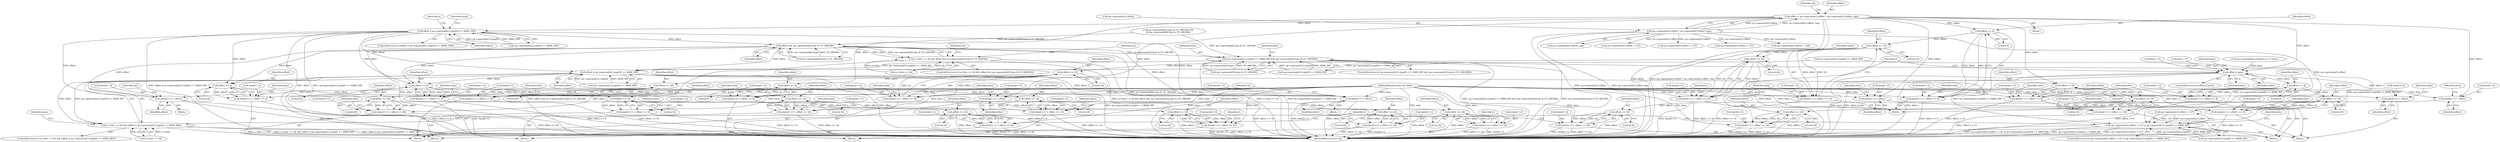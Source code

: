 digraph "0_radare2_f17bfd9f1da05f30f23a4dd05e9d2363e1406948@API" {
"1002012" [label="(Call,offset = op->operands[1].offset * op->operands[1].offset_sign)"];
"1002014" [label="(Call,op->operands[1].offset * op->operands[1].offset_sign)"];
"1002090" [label="(Call,data[l++] = offset)"];
"1002101" [label="(Call,offset >> 8)"];
"1002096" [label="(Call,data[l++] = offset >> 8)"];
"1002109" [label="(Call,offset >> 16)"];
"1002104" [label="(Call,data[l++] = offset >> 16)"];
"1002117" [label="(Call,offset >> 24)"];
"1002112" [label="(Call,data[l++] = offset >> 24)"];
"1002132" [label="(Call,offset >> 32)"];
"1002127" [label="(Call,data[l++] = offset >> 32)"];
"1002140" [label="(Call,offset >> 40)"];
"1002135" [label="(Call,data[l++] = offset >> 40)"];
"1002148" [label="(Call,offset >> 48)"];
"1002143" [label="(Call,data[l++] = offset >> 48)"];
"1002156" [label="(Call,offset >> 54)"];
"1002151" [label="(Call,data[l++] = offset >> 54)"];
"1002321" [label="(Call,data[l++] = offset)"];
"1002332" [label="(Call,offset >> 8)"];
"1002327" [label="(Call,data[l++] = offset >> 8)"];
"1002340" [label="(Call,offset >> 16)"];
"1002335" [label="(Call,data[l++] = offset >> 16)"];
"1002348" [label="(Call,offset >> 24)"];
"1002343" [label="(Call,data[l++] = offset >> 24)"];
"1002596" [label="(Call,data[l++] = offset)"];
"1002607" [label="(Call,offset >> 8)"];
"1002602" [label="(Call,data[l++] = offset >> 8)"];
"1002615" [label="(Call,offset >> 16)"];
"1002610" [label="(Call,data[l++] = offset >> 16)"];
"1002623" [label="(Call,offset >> 24)"];
"1002618" [label="(Call,data[l++] = offset >> 24)"];
"1002737" [label="(Call,offset || base)"];
"1002741" [label="(Call,data[l++] = offset)"];
"1002752" [label="(Call,offset >> 8)"];
"1002747" [label="(Call,data[l++] = offset >> 8)"];
"1002760" [label="(Call,offset >> 16)"];
"1002755" [label="(Call,data[l++] = offset >> 16)"];
"1002768" [label="(Call,offset >> 24)"];
"1002763" [label="(Call,data[l++] = offset >> 24)"];
"1002831" [label="(Call,offset || op->operands[1].regs[0] == X86R_EBP)"];
"1002869" [label="(Call,offset && op->operands[0].type & OT_QWORD)"];
"1002863" [label="(Call,a->bits == 64 && offset && op->operands[0].type & OT_QWORD)"];
"1003004" [label="(Call,op->operands[1].regs[0] == X86R_RIP && (op->operands[0].type & OT_QWORD))"];
"1003147" [label="(Call,offset || op->operands[1].regs[0] == X86R_RIP)"];
"1003141" [label="(Call,a->bits == 64 && (offset || op->operands[1].regs[0] == X86R_RIP))"];
"1003161" [label="(Call,data[l++] = offset)"];
"1003168" [label="(Call,op->operands[1].offset > 127 || op->operands[1].regs[0] == X86R_RIP)"];
"1003195" [label="(Call,offset >> 8)"];
"1003190" [label="(Call,data[l++] = offset >> 8)"];
"1003203" [label="(Call,offset >> 16)"];
"1003198" [label="(Call,data[l++] = offset >> 16)"];
"1003211" [label="(Call,offset >> 24)"];
"1003206" [label="(Call,data[l++] = offset >> 24)"];
"1003086" [label="(Call,data[l++] = offset)"];
"1003120" [label="(Call,offset >> 8)"];
"1003115" [label="(Call,data[l++] = offset >> 8)"];
"1003128" [label="(Call,offset >> 16)"];
"1003123" [label="(Call,data[l++] = offset >> 16)"];
"1003136" [label="(Call,offset >> 24)"];
"1003131" [label="(Call,data[l++] = offset >> 24)"];
"1002150" [label="(Literal,48)"];
"1002132" [label="(Call,offset >> 32)"];
"1002127" [label="(Call,data[l++] = offset >> 32)"];
"1003036" [label="(Identifier,data)"];
"1002142" [label="(Literal,40)"];
"1003133" [label="(Identifier,data)"];
"1002342" [label="(Literal,16)"];
"1002158" [label="(Literal,54)"];
"1002152" [label="(Call,data[l++])"];
"1002755" [label="(Call,data[l++] = offset >> 16)"];
"1002447" [label="(Call,op->operands[1].type & OT_QWORD &&\n\t\t\t\top->operands[0].type & OT_QWORD)"];
"1002620" [label="(Identifier,data)"];
"1003211" [label="(Call,offset >> 24)"];
"1002140" [label="(Call,offset >> 40)"];
"1002145" [label="(Identifier,data)"];
"1003016" [label="(Call,op->operands[0].type & OT_QWORD)"];
"1002846" [label="(Identifier,mod)"];
"1003161" [label="(Call,data[l++] = offset)"];
"1003166" [label="(Identifier,offset)"];
"1002831" [label="(Call,offset || op->operands[1].regs[0] == X86R_EBP)"];
"1002611" [label="(Call,data[l++])"];
"1002870" [label="(Identifier,offset)"];
"1003207" [label="(Call,data[l++])"];
"1003087" [label="(Call,data[l++])"];
"1002757" [label="(Identifier,data)"];
"1003208" [label="(Identifier,data)"];
"1002737" [label="(Call,offset || base)"];
"1002336" [label="(Call,data[l++])"];
"1002335" [label="(Call,data[l++] = offset >> 16)"];
"1002756" [label="(Call,data[l++])"];
"1003005" [label="(Call,op->operands[1].regs[0] == X86R_RIP)"];
"1002754" [label="(Literal,8)"];
"1001997" [label="(Block,)"];
"1002118" [label="(Identifier,offset)"];
"1003189" [label="(Block,)"];
"1002329" [label="(Identifier,data)"];
"1002548" [label="(Block,)"];
"1003086" [label="(Call,data[l++] = offset)"];
"1002321" [label="(Call,data[l++] = offset)"];
"1002109" [label="(Call,offset >> 16)"];
"1002597" [label="(Call,data[l++])"];
"1002350" [label="(Literal,24)"];
"1002349" [label="(Identifier,offset)"];
"1002012" [label="(Call,offset = op->operands[1].offset * op->operands[1].offset_sign)"];
"1002608" [label="(Identifier,offset)"];
"1002157" [label="(Identifier,offset)"];
"1002623" [label="(Call,offset >> 24)"];
"1002864" [label="(Call,a->bits == 64)"];
"1002143" [label="(Call,data[l++] = offset >> 48)"];
"1003199" [label="(Call,data[l++])"];
"1002148" [label="(Call,offset >> 48)"];
"1002102" [label="(Identifier,offset)"];
"1002772" [label="(Identifier,l)"];
"1002871" [label="(Call,op->operands[0].type & OT_QWORD)"];
"1002051" [label="(Block,)"];
"1003028" [label="(Identifier,data)"];
"1002334" [label="(Literal,8)"];
"1002760" [label="(Call,offset >> 16)"];
"1002337" [label="(Identifier,data)"];
"1002769" [label="(Identifier,offset)"];
"1003120" [label="(Call,offset >> 8)"];
"1002160" [label="(Identifier,l)"];
"1002604" [label="(Identifier,data)"];
"1002110" [label="(Identifier,offset)"];
"1003149" [label="(Call,op->operands[1].regs[0] == X86R_RIP)"];
"1002736" [label="(ControlStructure,if (offset || base))"];
"1003116" [label="(Call,data[l++])"];
"1003132" [label="(Call,data[l++])"];
"1003216" [label="(MethodReturn,static int)"];
"1002746" [label="(Identifier,offset)"];
"1002105" [label="(Call,data[l++])"];
"1003160" [label="(Block,)"];
"1002333" [label="(Identifier,offset)"];
"1002332" [label="(Call,offset >> 8)"];
"1003137" [label="(Identifier,offset)"];
"1002326" [label="(Identifier,offset)"];
"1003130" [label="(Literal,16)"];
"1002104" [label="(Call,data[l++] = offset >> 16)"];
"1000120" [label="(Call,base = 0)"];
"1002741" [label="(Call,data[l++] = offset)"];
"1003197" [label="(Literal,8)"];
"1002119" [label="(Literal,24)"];
"1002618" [label="(Call,data[l++] = offset >> 24)"];
"1002113" [label="(Call,data[l++])"];
"1002328" [label="(Call,data[l++])"];
"1002882" [label="(Call,op->operands[1].regs[0] == X86R_RIP)"];
"1002747" [label="(Call,data[l++] = offset >> 8)"];
"1002144" [label="(Call,data[l++])"];
"1002101" [label="(Call,offset >> 8)"];
"1003167" [label="(ControlStructure,if (op->operands[1].offset > 127 || op->operands[1].regs[0] == X86R_RIP))"];
"1002134" [label="(Literal,32)"];
"1002887" [label="(Identifier,op)"];
"1002111" [label="(Literal,16)"];
"1002866" [label="(Identifier,a)"];
"1003168" [label="(Call,op->operands[1].offset > 127 || op->operands[1].regs[0] == X86R_RIP)"];
"1002156" [label="(Call,offset >> 54)"];
"1002596" [label="(Call,data[l++] = offset)"];
"1002327" [label="(Call,data[l++] = offset >> 8)"];
"1002022" [label="(Call,op->operands[1].offset_sign)"];
"1002103" [label="(Literal,8)"];
"1002149" [label="(Identifier,offset)"];
"1003128" [label="(Call,offset >> 16)"];
"1002610" [label="(Call,data[l++] = offset >> 16)"];
"1002348" [label="(Call,offset >> 24)"];
"1002743" [label="(Identifier,data)"];
"1003212" [label="(Identifier,offset)"];
"1002763" [label="(Call,data[l++] = offset >> 24)"];
"1002266" [label="(Block,)"];
"1002153" [label="(Identifier,data)"];
"1002097" [label="(Call,data[l++])"];
"1003205" [label="(Literal,16)"];
"1002609" [label="(Literal,8)"];
"1002616" [label="(Identifier,offset)"];
"1003142" [label="(Call,a->bits == 64)"];
"1002345" [label="(Identifier,data)"];
"1003192" [label="(Identifier,data)"];
"1003190" [label="(Call,data[l++] = offset >> 8)"];
"1003198" [label="(Call,data[l++] = offset >> 16)"];
"1002128" [label="(Call,data[l++])"];
"1002117" [label="(Call,offset >> 24)"];
"1003114" [label="(Block,)"];
"1003098" [label="(Identifier,op)"];
"1000104" [label="(MethodParameterIn,ut8 *data)"];
"1002862" [label="(ControlStructure,if (a->bits == 64 && offset && op->operands[0].type & OT_QWORD))"];
"1003131" [label="(Call,data[l++] = offset >> 24)"];
"1002830" [label="(ControlStructure,if (offset || op->operands[1].regs[0] == X86R_EBP))"];
"1002753" [label="(Identifier,offset)"];
"1002958" [label="(Call,op->operands[1].offset > 127)"];
"1002114" [label="(Identifier,data)"];
"1002740" [label="(Block,)"];
"1002619" [label="(Call,data[l++])"];
"1002340" [label="(Call,offset >> 16)"];
"1003162" [label="(Call,data[l++])"];
"1003121" [label="(Identifier,offset)"];
"1002742" [label="(Call,data[l++])"];
"1002126" [label="(Block,)"];
"1002136" [label="(Call,data[l++])"];
"1002738" [label="(Identifier,offset)"];
"1003203" [label="(Call,offset >> 16)"];
"1002322" [label="(Call,data[l++])"];
"1002015" [label="(Call,op->operands[1].offset)"];
"1003147" [label="(Call,offset || op->operands[1].regs[0] == X86R_RIP)"];
"1002014" [label="(Call,op->operands[1].offset * op->operands[1].offset_sign)"];
"1002903" [label="(Call,op->operands[1].offset > 127)"];
"1002352" [label="(Identifier,l)"];
"1002112" [label="(Call,data[l++] = offset >> 24)"];
"1003200" [label="(Identifier,data)"];
"1003141" [label="(Call,a->bits == 64 && (offset || op->operands[1].regs[0] == X86R_RIP))"];
"1002694" [label="(Call,op->operands[1].regs[0] << 3 | base)"];
"1003129" [label="(Identifier,offset)"];
"1002091" [label="(Call,data[l++])"];
"1003091" [label="(Identifier,offset)"];
"1002141" [label="(Identifier,offset)"];
"1002748" [label="(Call,data[l++])"];
"1002832" [label="(Identifier,offset)"];
"1003178" [label="(Call,op->operands[1].regs[0] == X86R_RIP)"];
"1002096" [label="(Call,data[l++] = offset >> 8)"];
"1003004" [label="(Call,op->operands[1].regs[0] == X86R_RIP && (op->operands[0].type & OT_QWORD))"];
"1002765" [label="(Identifier,data)"];
"1002341" [label="(Identifier,offset)"];
"1003124" [label="(Call,data[l++])"];
"1002849" [label="(Call,op->operands[1].offset > 127)"];
"1002764" [label="(Call,data[l++])"];
"1002980" [label="(Identifier,op)"];
"1003003" [label="(ControlStructure,if (op->operands[1].regs[0] == X86R_RIP && (op->operands[0].type & OT_QWORD)))"];
"1002761" [label="(Identifier,offset)"];
"1002833" [label="(Call,op->operands[1].regs[0] == X86R_EBP)"];
"1003085" [label="(Block,)"];
"1003123" [label="(Call,data[l++] = offset >> 16)"];
"1002344" [label="(Call,data[l++])"];
"1002095" [label="(Identifier,offset)"];
"1002603" [label="(Call,data[l++])"];
"1003140" [label="(ControlStructure,if (a->bits == 64 && (offset || op->operands[1].regs[0] == X86R_RIP)))"];
"1003215" [label="(Identifier,l)"];
"1003196" [label="(Identifier,offset)"];
"1003125" [label="(Identifier,data)"];
"1002098" [label="(Identifier,data)"];
"1002607" [label="(Call,offset >> 8)"];
"1002035" [label="(Identifier,op)"];
"1002615" [label="(Call,offset >> 16)"];
"1002123" [label="(Identifier,a)"];
"1002625" [label="(Literal,24)"];
"1003163" [label="(Identifier,data)"];
"1003206" [label="(Call,data[l++] = offset >> 24)"];
"1003122" [label="(Literal,8)"];
"1003213" [label="(Literal,24)"];
"1003138" [label="(Literal,24)"];
"1003204" [label="(Identifier,offset)"];
"1002749" [label="(Identifier,data)"];
"1002013" [label="(Identifier,offset)"];
"1002863" [label="(Call,a->bits == 64 && offset && op->operands[0].type & OT_QWORD)"];
"1002602" [label="(Call,data[l++] = offset >> 8)"];
"1002624" [label="(Identifier,offset)"];
"1002133" [label="(Identifier,offset)"];
"1003173" [label="(Identifier,op)"];
"1002770" [label="(Literal,24)"];
"1002135" [label="(Call,data[l++] = offset >> 40)"];
"1002612" [label="(Identifier,data)"];
"1002343" [label="(Call,data[l++] = offset >> 24)"];
"1002137" [label="(Identifier,data)"];
"1002869" [label="(Call,offset && op->operands[0].type & OT_QWORD)"];
"1002670" [label="(Call,base = 5)"];
"1002601" [label="(Identifier,offset)"];
"1003191" [label="(Call,data[l++])"];
"1002617" [label="(Literal,16)"];
"1002762" [label="(Literal,16)"];
"1002768" [label="(Call,offset >> 24)"];
"1003094" [label="(Call,op->operands[1].offset > 128)"];
"1002752" [label="(Call,offset >> 8)"];
"1002151" [label="(Call,data[l++] = offset >> 54)"];
"1003148" [label="(Identifier,offset)"];
"1003169" [label="(Call,op->operands[1].offset > 127)"];
"1002106" [label="(Identifier,data)"];
"1003136" [label="(Call,offset >> 24)"];
"1002739" [label="(Identifier,base)"];
"1002090" [label="(Call,data[l++] = offset)"];
"1003115" [label="(Call,data[l++] = offset >> 8)"];
"1003195" [label="(Call,offset >> 8)"];
"1002012" -> "1001997"  [label="AST: "];
"1002012" -> "1002014"  [label="CFG: "];
"1002013" -> "1002012"  [label="AST: "];
"1002014" -> "1002012"  [label="AST: "];
"1002035" -> "1002012"  [label="CFG: "];
"1002012" -> "1003216"  [label="DDG: offset"];
"1002012" -> "1003216"  [label="DDG: op->operands[1].offset * op->operands[1].offset_sign"];
"1002014" -> "1002012"  [label="DDG: op->operands[1].offset"];
"1002014" -> "1002012"  [label="DDG: op->operands[1].offset_sign"];
"1002012" -> "1002090"  [label="DDG: offset"];
"1002012" -> "1002101"  [label="DDG: offset"];
"1002012" -> "1002321"  [label="DDG: offset"];
"1002012" -> "1002332"  [label="DDG: offset"];
"1002012" -> "1002596"  [label="DDG: offset"];
"1002012" -> "1002607"  [label="DDG: offset"];
"1002012" -> "1002737"  [label="DDG: offset"];
"1002012" -> "1002831"  [label="DDG: offset"];
"1002014" -> "1002022"  [label="CFG: "];
"1002015" -> "1002014"  [label="AST: "];
"1002022" -> "1002014"  [label="AST: "];
"1002014" -> "1003216"  [label="DDG: op->operands[1].offset"];
"1002014" -> "1003216"  [label="DDG: op->operands[1].offset_sign"];
"1002014" -> "1002849"  [label="DDG: op->operands[1].offset"];
"1002014" -> "1002903"  [label="DDG: op->operands[1].offset"];
"1002014" -> "1002958"  [label="DDG: op->operands[1].offset"];
"1002014" -> "1003094"  [label="DDG: op->operands[1].offset"];
"1002014" -> "1003169"  [label="DDG: op->operands[1].offset"];
"1002090" -> "1002051"  [label="AST: "];
"1002090" -> "1002095"  [label="CFG: "];
"1002091" -> "1002090"  [label="AST: "];
"1002095" -> "1002090"  [label="AST: "];
"1002098" -> "1002090"  [label="CFG: "];
"1000104" -> "1002090"  [label="DDG: data"];
"1002101" -> "1002096"  [label="AST: "];
"1002101" -> "1002103"  [label="CFG: "];
"1002102" -> "1002101"  [label="AST: "];
"1002103" -> "1002101"  [label="AST: "];
"1002096" -> "1002101"  [label="CFG: "];
"1002101" -> "1002096"  [label="DDG: offset"];
"1002101" -> "1002096"  [label="DDG: 8"];
"1002101" -> "1002109"  [label="DDG: offset"];
"1002096" -> "1002051"  [label="AST: "];
"1002097" -> "1002096"  [label="AST: "];
"1002106" -> "1002096"  [label="CFG: "];
"1002096" -> "1003216"  [label="DDG: offset >> 8"];
"1000104" -> "1002096"  [label="DDG: data"];
"1002109" -> "1002104"  [label="AST: "];
"1002109" -> "1002111"  [label="CFG: "];
"1002110" -> "1002109"  [label="AST: "];
"1002111" -> "1002109"  [label="AST: "];
"1002104" -> "1002109"  [label="CFG: "];
"1002109" -> "1002104"  [label="DDG: offset"];
"1002109" -> "1002104"  [label="DDG: 16"];
"1002109" -> "1002117"  [label="DDG: offset"];
"1002104" -> "1002051"  [label="AST: "];
"1002105" -> "1002104"  [label="AST: "];
"1002114" -> "1002104"  [label="CFG: "];
"1002104" -> "1003216"  [label="DDG: offset >> 16"];
"1000104" -> "1002104"  [label="DDG: data"];
"1002117" -> "1002112"  [label="AST: "];
"1002117" -> "1002119"  [label="CFG: "];
"1002118" -> "1002117"  [label="AST: "];
"1002119" -> "1002117"  [label="AST: "];
"1002112" -> "1002117"  [label="CFG: "];
"1002117" -> "1003216"  [label="DDG: offset"];
"1002117" -> "1002112"  [label="DDG: offset"];
"1002117" -> "1002112"  [label="DDG: 24"];
"1002117" -> "1002132"  [label="DDG: offset"];
"1002112" -> "1002051"  [label="AST: "];
"1002113" -> "1002112"  [label="AST: "];
"1002123" -> "1002112"  [label="CFG: "];
"1002112" -> "1003216"  [label="DDG: data[l++]"];
"1002112" -> "1003216"  [label="DDG: offset >> 24"];
"1000104" -> "1002112"  [label="DDG: data"];
"1002132" -> "1002127"  [label="AST: "];
"1002132" -> "1002134"  [label="CFG: "];
"1002133" -> "1002132"  [label="AST: "];
"1002134" -> "1002132"  [label="AST: "];
"1002127" -> "1002132"  [label="CFG: "];
"1002132" -> "1002127"  [label="DDG: offset"];
"1002132" -> "1002127"  [label="DDG: 32"];
"1002132" -> "1002140"  [label="DDG: offset"];
"1002127" -> "1002126"  [label="AST: "];
"1002128" -> "1002127"  [label="AST: "];
"1002137" -> "1002127"  [label="CFG: "];
"1002127" -> "1003216"  [label="DDG: offset >> 32"];
"1000104" -> "1002127"  [label="DDG: data"];
"1002140" -> "1002135"  [label="AST: "];
"1002140" -> "1002142"  [label="CFG: "];
"1002141" -> "1002140"  [label="AST: "];
"1002142" -> "1002140"  [label="AST: "];
"1002135" -> "1002140"  [label="CFG: "];
"1002140" -> "1002135"  [label="DDG: offset"];
"1002140" -> "1002135"  [label="DDG: 40"];
"1002140" -> "1002148"  [label="DDG: offset"];
"1002135" -> "1002126"  [label="AST: "];
"1002136" -> "1002135"  [label="AST: "];
"1002145" -> "1002135"  [label="CFG: "];
"1002135" -> "1003216"  [label="DDG: offset >> 40"];
"1000104" -> "1002135"  [label="DDG: data"];
"1002148" -> "1002143"  [label="AST: "];
"1002148" -> "1002150"  [label="CFG: "];
"1002149" -> "1002148"  [label="AST: "];
"1002150" -> "1002148"  [label="AST: "];
"1002143" -> "1002148"  [label="CFG: "];
"1002148" -> "1002143"  [label="DDG: offset"];
"1002148" -> "1002143"  [label="DDG: 48"];
"1002148" -> "1002156"  [label="DDG: offset"];
"1002143" -> "1002126"  [label="AST: "];
"1002144" -> "1002143"  [label="AST: "];
"1002153" -> "1002143"  [label="CFG: "];
"1002143" -> "1003216"  [label="DDG: offset >> 48"];
"1000104" -> "1002143"  [label="DDG: data"];
"1002156" -> "1002151"  [label="AST: "];
"1002156" -> "1002158"  [label="CFG: "];
"1002157" -> "1002156"  [label="AST: "];
"1002158" -> "1002156"  [label="AST: "];
"1002151" -> "1002156"  [label="CFG: "];
"1002156" -> "1003216"  [label="DDG: offset"];
"1002156" -> "1002151"  [label="DDG: offset"];
"1002156" -> "1002151"  [label="DDG: 54"];
"1002151" -> "1002126"  [label="AST: "];
"1002152" -> "1002151"  [label="AST: "];
"1002160" -> "1002151"  [label="CFG: "];
"1002151" -> "1003216"  [label="DDG: data[l++]"];
"1002151" -> "1003216"  [label="DDG: offset >> 54"];
"1000104" -> "1002151"  [label="DDG: data"];
"1002321" -> "1002266"  [label="AST: "];
"1002321" -> "1002326"  [label="CFG: "];
"1002322" -> "1002321"  [label="AST: "];
"1002326" -> "1002321"  [label="AST: "];
"1002329" -> "1002321"  [label="CFG: "];
"1000104" -> "1002321"  [label="DDG: data"];
"1002332" -> "1002327"  [label="AST: "];
"1002332" -> "1002334"  [label="CFG: "];
"1002333" -> "1002332"  [label="AST: "];
"1002334" -> "1002332"  [label="AST: "];
"1002327" -> "1002332"  [label="CFG: "];
"1002332" -> "1002327"  [label="DDG: offset"];
"1002332" -> "1002327"  [label="DDG: 8"];
"1002332" -> "1002340"  [label="DDG: offset"];
"1002327" -> "1002266"  [label="AST: "];
"1002328" -> "1002327"  [label="AST: "];
"1002337" -> "1002327"  [label="CFG: "];
"1002327" -> "1003216"  [label="DDG: offset >> 8"];
"1000104" -> "1002327"  [label="DDG: data"];
"1002340" -> "1002335"  [label="AST: "];
"1002340" -> "1002342"  [label="CFG: "];
"1002341" -> "1002340"  [label="AST: "];
"1002342" -> "1002340"  [label="AST: "];
"1002335" -> "1002340"  [label="CFG: "];
"1002340" -> "1002335"  [label="DDG: offset"];
"1002340" -> "1002335"  [label="DDG: 16"];
"1002340" -> "1002348"  [label="DDG: offset"];
"1002335" -> "1002266"  [label="AST: "];
"1002336" -> "1002335"  [label="AST: "];
"1002345" -> "1002335"  [label="CFG: "];
"1002335" -> "1003216"  [label="DDG: offset >> 16"];
"1000104" -> "1002335"  [label="DDG: data"];
"1002348" -> "1002343"  [label="AST: "];
"1002348" -> "1002350"  [label="CFG: "];
"1002349" -> "1002348"  [label="AST: "];
"1002350" -> "1002348"  [label="AST: "];
"1002343" -> "1002348"  [label="CFG: "];
"1002348" -> "1003216"  [label="DDG: offset"];
"1002348" -> "1002343"  [label="DDG: offset"];
"1002348" -> "1002343"  [label="DDG: 24"];
"1002343" -> "1002266"  [label="AST: "];
"1002344" -> "1002343"  [label="AST: "];
"1002352" -> "1002343"  [label="CFG: "];
"1002343" -> "1003216"  [label="DDG: offset >> 24"];
"1002343" -> "1003216"  [label="DDG: data[l++]"];
"1000104" -> "1002343"  [label="DDG: data"];
"1002596" -> "1002548"  [label="AST: "];
"1002596" -> "1002601"  [label="CFG: "];
"1002597" -> "1002596"  [label="AST: "];
"1002601" -> "1002596"  [label="AST: "];
"1002604" -> "1002596"  [label="CFG: "];
"1000104" -> "1002596"  [label="DDG: data"];
"1002607" -> "1002602"  [label="AST: "];
"1002607" -> "1002609"  [label="CFG: "];
"1002608" -> "1002607"  [label="AST: "];
"1002609" -> "1002607"  [label="AST: "];
"1002602" -> "1002607"  [label="CFG: "];
"1002607" -> "1002602"  [label="DDG: offset"];
"1002607" -> "1002602"  [label="DDG: 8"];
"1002607" -> "1002615"  [label="DDG: offset"];
"1002602" -> "1002548"  [label="AST: "];
"1002603" -> "1002602"  [label="AST: "];
"1002612" -> "1002602"  [label="CFG: "];
"1002602" -> "1003216"  [label="DDG: offset >> 8"];
"1000104" -> "1002602"  [label="DDG: data"];
"1002615" -> "1002610"  [label="AST: "];
"1002615" -> "1002617"  [label="CFG: "];
"1002616" -> "1002615"  [label="AST: "];
"1002617" -> "1002615"  [label="AST: "];
"1002610" -> "1002615"  [label="CFG: "];
"1002615" -> "1002610"  [label="DDG: offset"];
"1002615" -> "1002610"  [label="DDG: 16"];
"1002615" -> "1002623"  [label="DDG: offset"];
"1002610" -> "1002548"  [label="AST: "];
"1002611" -> "1002610"  [label="AST: "];
"1002620" -> "1002610"  [label="CFG: "];
"1002610" -> "1003216"  [label="DDG: offset >> 16"];
"1000104" -> "1002610"  [label="DDG: data"];
"1002623" -> "1002618"  [label="AST: "];
"1002623" -> "1002625"  [label="CFG: "];
"1002624" -> "1002623"  [label="AST: "];
"1002625" -> "1002623"  [label="AST: "];
"1002618" -> "1002623"  [label="CFG: "];
"1002623" -> "1003216"  [label="DDG: offset"];
"1002623" -> "1002618"  [label="DDG: offset"];
"1002623" -> "1002618"  [label="DDG: 24"];
"1002618" -> "1002548"  [label="AST: "];
"1002619" -> "1002618"  [label="AST: "];
"1003215" -> "1002618"  [label="CFG: "];
"1002618" -> "1003216"  [label="DDG: data[l++]"];
"1002618" -> "1003216"  [label="DDG: offset >> 24"];
"1000104" -> "1002618"  [label="DDG: data"];
"1002737" -> "1002736"  [label="AST: "];
"1002737" -> "1002738"  [label="CFG: "];
"1002737" -> "1002739"  [label="CFG: "];
"1002738" -> "1002737"  [label="AST: "];
"1002739" -> "1002737"  [label="AST: "];
"1002743" -> "1002737"  [label="CFG: "];
"1002772" -> "1002737"  [label="CFG: "];
"1002737" -> "1003216"  [label="DDG: base"];
"1002737" -> "1003216"  [label="DDG: offset || base"];
"1002737" -> "1003216"  [label="DDG: offset"];
"1002694" -> "1002737"  [label="DDG: base"];
"1000120" -> "1002737"  [label="DDG: base"];
"1002670" -> "1002737"  [label="DDG: base"];
"1002737" -> "1002741"  [label="DDG: offset"];
"1002737" -> "1002752"  [label="DDG: offset"];
"1002741" -> "1002740"  [label="AST: "];
"1002741" -> "1002746"  [label="CFG: "];
"1002742" -> "1002741"  [label="AST: "];
"1002746" -> "1002741"  [label="AST: "];
"1002749" -> "1002741"  [label="CFG: "];
"1000104" -> "1002741"  [label="DDG: data"];
"1002752" -> "1002747"  [label="AST: "];
"1002752" -> "1002754"  [label="CFG: "];
"1002753" -> "1002752"  [label="AST: "];
"1002754" -> "1002752"  [label="AST: "];
"1002747" -> "1002752"  [label="CFG: "];
"1002752" -> "1002747"  [label="DDG: offset"];
"1002752" -> "1002747"  [label="DDG: 8"];
"1002752" -> "1002760"  [label="DDG: offset"];
"1002747" -> "1002740"  [label="AST: "];
"1002748" -> "1002747"  [label="AST: "];
"1002757" -> "1002747"  [label="CFG: "];
"1002747" -> "1003216"  [label="DDG: offset >> 8"];
"1000104" -> "1002747"  [label="DDG: data"];
"1002760" -> "1002755"  [label="AST: "];
"1002760" -> "1002762"  [label="CFG: "];
"1002761" -> "1002760"  [label="AST: "];
"1002762" -> "1002760"  [label="AST: "];
"1002755" -> "1002760"  [label="CFG: "];
"1002760" -> "1002755"  [label="DDG: offset"];
"1002760" -> "1002755"  [label="DDG: 16"];
"1002760" -> "1002768"  [label="DDG: offset"];
"1002755" -> "1002740"  [label="AST: "];
"1002756" -> "1002755"  [label="AST: "];
"1002765" -> "1002755"  [label="CFG: "];
"1002755" -> "1003216"  [label="DDG: offset >> 16"];
"1000104" -> "1002755"  [label="DDG: data"];
"1002768" -> "1002763"  [label="AST: "];
"1002768" -> "1002770"  [label="CFG: "];
"1002769" -> "1002768"  [label="AST: "];
"1002770" -> "1002768"  [label="AST: "];
"1002763" -> "1002768"  [label="CFG: "];
"1002768" -> "1003216"  [label="DDG: offset"];
"1002768" -> "1002763"  [label="DDG: offset"];
"1002768" -> "1002763"  [label="DDG: 24"];
"1002763" -> "1002740"  [label="AST: "];
"1002764" -> "1002763"  [label="AST: "];
"1002772" -> "1002763"  [label="CFG: "];
"1002763" -> "1003216"  [label="DDG: data[l++]"];
"1002763" -> "1003216"  [label="DDG: offset >> 24"];
"1000104" -> "1002763"  [label="DDG: data"];
"1002831" -> "1002830"  [label="AST: "];
"1002831" -> "1002832"  [label="CFG: "];
"1002831" -> "1002833"  [label="CFG: "];
"1002832" -> "1002831"  [label="AST: "];
"1002833" -> "1002831"  [label="AST: "];
"1002846" -> "1002831"  [label="CFG: "];
"1002866" -> "1002831"  [label="CFG: "];
"1002831" -> "1003216"  [label="DDG: offset || op->operands[1].regs[0] == X86R_EBP"];
"1002831" -> "1003216"  [label="DDG: offset"];
"1002831" -> "1003216"  [label="DDG: op->operands[1].regs[0] == X86R_EBP"];
"1002833" -> "1002831"  [label="DDG: op->operands[1].regs[0]"];
"1002833" -> "1002831"  [label="DDG: X86R_EBP"];
"1002831" -> "1002869"  [label="DDG: offset"];
"1002831" -> "1003086"  [label="DDG: offset"];
"1002831" -> "1003120"  [label="DDG: offset"];
"1002831" -> "1003147"  [label="DDG: offset"];
"1002831" -> "1003161"  [label="DDG: offset"];
"1002831" -> "1003195"  [label="DDG: offset"];
"1002869" -> "1002863"  [label="AST: "];
"1002869" -> "1002870"  [label="CFG: "];
"1002869" -> "1002871"  [label="CFG: "];
"1002870" -> "1002869"  [label="AST: "];
"1002871" -> "1002869"  [label="AST: "];
"1002863" -> "1002869"  [label="CFG: "];
"1002869" -> "1003216"  [label="DDG: op->operands[0].type & OT_QWORD"];
"1002869" -> "1003216"  [label="DDG: offset"];
"1002869" -> "1002863"  [label="DDG: offset"];
"1002869" -> "1002863"  [label="DDG: op->operands[0].type & OT_QWORD"];
"1002447" -> "1002869"  [label="DDG: op->operands[0].type & OT_QWORD"];
"1002871" -> "1002869"  [label="DDG: op->operands[0].type"];
"1002871" -> "1002869"  [label="DDG: OT_QWORD"];
"1002869" -> "1003004"  [label="DDG: op->operands[0].type & OT_QWORD"];
"1002869" -> "1003086"  [label="DDG: offset"];
"1002869" -> "1003120"  [label="DDG: offset"];
"1002869" -> "1003147"  [label="DDG: offset"];
"1002869" -> "1003161"  [label="DDG: offset"];
"1002869" -> "1003195"  [label="DDG: offset"];
"1002863" -> "1002862"  [label="AST: "];
"1002863" -> "1002864"  [label="CFG: "];
"1002864" -> "1002863"  [label="AST: "];
"1002887" -> "1002863"  [label="CFG: "];
"1002980" -> "1002863"  [label="CFG: "];
"1002863" -> "1003216"  [label="DDG: a->bits == 64"];
"1002863" -> "1003216"  [label="DDG: offset && op->operands[0].type & OT_QWORD"];
"1002863" -> "1003216"  [label="DDG: a->bits == 64 && offset && op->operands[0].type & OT_QWORD"];
"1002864" -> "1002863"  [label="DDG: a->bits"];
"1002864" -> "1002863"  [label="DDG: 64"];
"1003004" -> "1003003"  [label="AST: "];
"1003004" -> "1003005"  [label="CFG: "];
"1003004" -> "1003016"  [label="CFG: "];
"1003005" -> "1003004"  [label="AST: "];
"1003016" -> "1003004"  [label="AST: "];
"1003028" -> "1003004"  [label="CFG: "];
"1003036" -> "1003004"  [label="CFG: "];
"1003004" -> "1003216"  [label="DDG: op->operands[1].regs[0] == X86R_RIP && (op->operands[0].type & OT_QWORD)"];
"1003004" -> "1003216"  [label="DDG: op->operands[0].type & OT_QWORD"];
"1003004" -> "1003216"  [label="DDG: op->operands[1].regs[0] == X86R_RIP"];
"1003005" -> "1003004"  [label="DDG: op->operands[1].regs[0]"];
"1003005" -> "1003004"  [label="DDG: X86R_RIP"];
"1003016" -> "1003004"  [label="DDG: op->operands[0].type"];
"1003016" -> "1003004"  [label="DDG: OT_QWORD"];
"1002447" -> "1003004"  [label="DDG: op->operands[0].type & OT_QWORD"];
"1003004" -> "1003147"  [label="DDG: op->operands[1].regs[0] == X86R_RIP"];
"1003004" -> "1003168"  [label="DDG: op->operands[1].regs[0] == X86R_RIP"];
"1003147" -> "1003141"  [label="AST: "];
"1003147" -> "1003148"  [label="CFG: "];
"1003147" -> "1003149"  [label="CFG: "];
"1003148" -> "1003147"  [label="AST: "];
"1003149" -> "1003147"  [label="AST: "];
"1003141" -> "1003147"  [label="CFG: "];
"1003147" -> "1003216"  [label="DDG: op->operands[1].regs[0] == X86R_RIP"];
"1003147" -> "1003216"  [label="DDG: offset"];
"1003147" -> "1003141"  [label="DDG: offset"];
"1003147" -> "1003141"  [label="DDG: op->operands[1].regs[0] == X86R_RIP"];
"1003149" -> "1003147"  [label="DDG: op->operands[1].regs[0]"];
"1003149" -> "1003147"  [label="DDG: X86R_RIP"];
"1002882" -> "1003147"  [label="DDG: op->operands[1].regs[0] == X86R_RIP"];
"1003147" -> "1003161"  [label="DDG: offset"];
"1003147" -> "1003168"  [label="DDG: op->operands[1].regs[0] == X86R_RIP"];
"1003147" -> "1003195"  [label="DDG: offset"];
"1003141" -> "1003140"  [label="AST: "];
"1003141" -> "1003142"  [label="CFG: "];
"1003142" -> "1003141"  [label="AST: "];
"1003163" -> "1003141"  [label="CFG: "];
"1003215" -> "1003141"  [label="CFG: "];
"1003141" -> "1003216"  [label="DDG: a->bits == 64 && (offset || op->operands[1].regs[0] == X86R_RIP)"];
"1003141" -> "1003216"  [label="DDG: offset || op->operands[1].regs[0] == X86R_RIP"];
"1003141" -> "1003216"  [label="DDG: a->bits == 64"];
"1003142" -> "1003141"  [label="DDG: a->bits"];
"1003142" -> "1003141"  [label="DDG: 64"];
"1003161" -> "1003160"  [label="AST: "];
"1003161" -> "1003166"  [label="CFG: "];
"1003162" -> "1003161"  [label="AST: "];
"1003166" -> "1003161"  [label="AST: "];
"1003173" -> "1003161"  [label="CFG: "];
"1003161" -> "1003216"  [label="DDG: data[l++]"];
"1003161" -> "1003216"  [label="DDG: offset"];
"1000104" -> "1003161"  [label="DDG: data"];
"1003168" -> "1003167"  [label="AST: "];
"1003168" -> "1003169"  [label="CFG: "];
"1003168" -> "1003178"  [label="CFG: "];
"1003169" -> "1003168"  [label="AST: "];
"1003178" -> "1003168"  [label="AST: "];
"1003192" -> "1003168"  [label="CFG: "];
"1003215" -> "1003168"  [label="CFG: "];
"1003168" -> "1003216"  [label="DDG: op->operands[1].offset > 127"];
"1003168" -> "1003216"  [label="DDG: op->operands[1].offset > 127 || op->operands[1].regs[0] == X86R_RIP"];
"1003168" -> "1003216"  [label="DDG: op->operands[1].regs[0] == X86R_RIP"];
"1003169" -> "1003168"  [label="DDG: op->operands[1].offset"];
"1003169" -> "1003168"  [label="DDG: 127"];
"1002882" -> "1003168"  [label="DDG: op->operands[1].regs[0] == X86R_RIP"];
"1003178" -> "1003168"  [label="DDG: op->operands[1].regs[0]"];
"1003178" -> "1003168"  [label="DDG: X86R_RIP"];
"1003195" -> "1003190"  [label="AST: "];
"1003195" -> "1003197"  [label="CFG: "];
"1003196" -> "1003195"  [label="AST: "];
"1003197" -> "1003195"  [label="AST: "];
"1003190" -> "1003195"  [label="CFG: "];
"1003195" -> "1003190"  [label="DDG: offset"];
"1003195" -> "1003190"  [label="DDG: 8"];
"1003195" -> "1003203"  [label="DDG: offset"];
"1003190" -> "1003189"  [label="AST: "];
"1003191" -> "1003190"  [label="AST: "];
"1003200" -> "1003190"  [label="CFG: "];
"1003190" -> "1003216"  [label="DDG: offset >> 8"];
"1000104" -> "1003190"  [label="DDG: data"];
"1003203" -> "1003198"  [label="AST: "];
"1003203" -> "1003205"  [label="CFG: "];
"1003204" -> "1003203"  [label="AST: "];
"1003205" -> "1003203"  [label="AST: "];
"1003198" -> "1003203"  [label="CFG: "];
"1003203" -> "1003198"  [label="DDG: offset"];
"1003203" -> "1003198"  [label="DDG: 16"];
"1003203" -> "1003211"  [label="DDG: offset"];
"1003198" -> "1003189"  [label="AST: "];
"1003199" -> "1003198"  [label="AST: "];
"1003208" -> "1003198"  [label="CFG: "];
"1003198" -> "1003216"  [label="DDG: offset >> 16"];
"1000104" -> "1003198"  [label="DDG: data"];
"1003211" -> "1003206"  [label="AST: "];
"1003211" -> "1003213"  [label="CFG: "];
"1003212" -> "1003211"  [label="AST: "];
"1003213" -> "1003211"  [label="AST: "];
"1003206" -> "1003211"  [label="CFG: "];
"1003211" -> "1003216"  [label="DDG: offset"];
"1003211" -> "1003206"  [label="DDG: offset"];
"1003211" -> "1003206"  [label="DDG: 24"];
"1003206" -> "1003189"  [label="AST: "];
"1003207" -> "1003206"  [label="AST: "];
"1003215" -> "1003206"  [label="CFG: "];
"1003206" -> "1003216"  [label="DDG: data[l++]"];
"1003206" -> "1003216"  [label="DDG: offset >> 24"];
"1000104" -> "1003206"  [label="DDG: data"];
"1003086" -> "1003085"  [label="AST: "];
"1003086" -> "1003091"  [label="CFG: "];
"1003087" -> "1003086"  [label="AST: "];
"1003091" -> "1003086"  [label="AST: "];
"1003098" -> "1003086"  [label="CFG: "];
"1003086" -> "1003216"  [label="DDG: data[l++]"];
"1003086" -> "1003216"  [label="DDG: offset"];
"1000104" -> "1003086"  [label="DDG: data"];
"1003120" -> "1003115"  [label="AST: "];
"1003120" -> "1003122"  [label="CFG: "];
"1003121" -> "1003120"  [label="AST: "];
"1003122" -> "1003120"  [label="AST: "];
"1003115" -> "1003120"  [label="CFG: "];
"1003120" -> "1003115"  [label="DDG: offset"];
"1003120" -> "1003115"  [label="DDG: 8"];
"1003120" -> "1003128"  [label="DDG: offset"];
"1003115" -> "1003114"  [label="AST: "];
"1003116" -> "1003115"  [label="AST: "];
"1003125" -> "1003115"  [label="CFG: "];
"1003115" -> "1003216"  [label="DDG: offset >> 8"];
"1000104" -> "1003115"  [label="DDG: data"];
"1003128" -> "1003123"  [label="AST: "];
"1003128" -> "1003130"  [label="CFG: "];
"1003129" -> "1003128"  [label="AST: "];
"1003130" -> "1003128"  [label="AST: "];
"1003123" -> "1003128"  [label="CFG: "];
"1003128" -> "1003123"  [label="DDG: offset"];
"1003128" -> "1003123"  [label="DDG: 16"];
"1003128" -> "1003136"  [label="DDG: offset"];
"1003123" -> "1003114"  [label="AST: "];
"1003124" -> "1003123"  [label="AST: "];
"1003133" -> "1003123"  [label="CFG: "];
"1003123" -> "1003216"  [label="DDG: offset >> 16"];
"1000104" -> "1003123"  [label="DDG: data"];
"1003136" -> "1003131"  [label="AST: "];
"1003136" -> "1003138"  [label="CFG: "];
"1003137" -> "1003136"  [label="AST: "];
"1003138" -> "1003136"  [label="AST: "];
"1003131" -> "1003136"  [label="CFG: "];
"1003136" -> "1003216"  [label="DDG: offset"];
"1003136" -> "1003131"  [label="DDG: offset"];
"1003136" -> "1003131"  [label="DDG: 24"];
"1003131" -> "1003114"  [label="AST: "];
"1003132" -> "1003131"  [label="AST: "];
"1003215" -> "1003131"  [label="CFG: "];
"1003131" -> "1003216"  [label="DDG: offset >> 24"];
"1003131" -> "1003216"  [label="DDG: data[l++]"];
"1000104" -> "1003131"  [label="DDG: data"];
}
